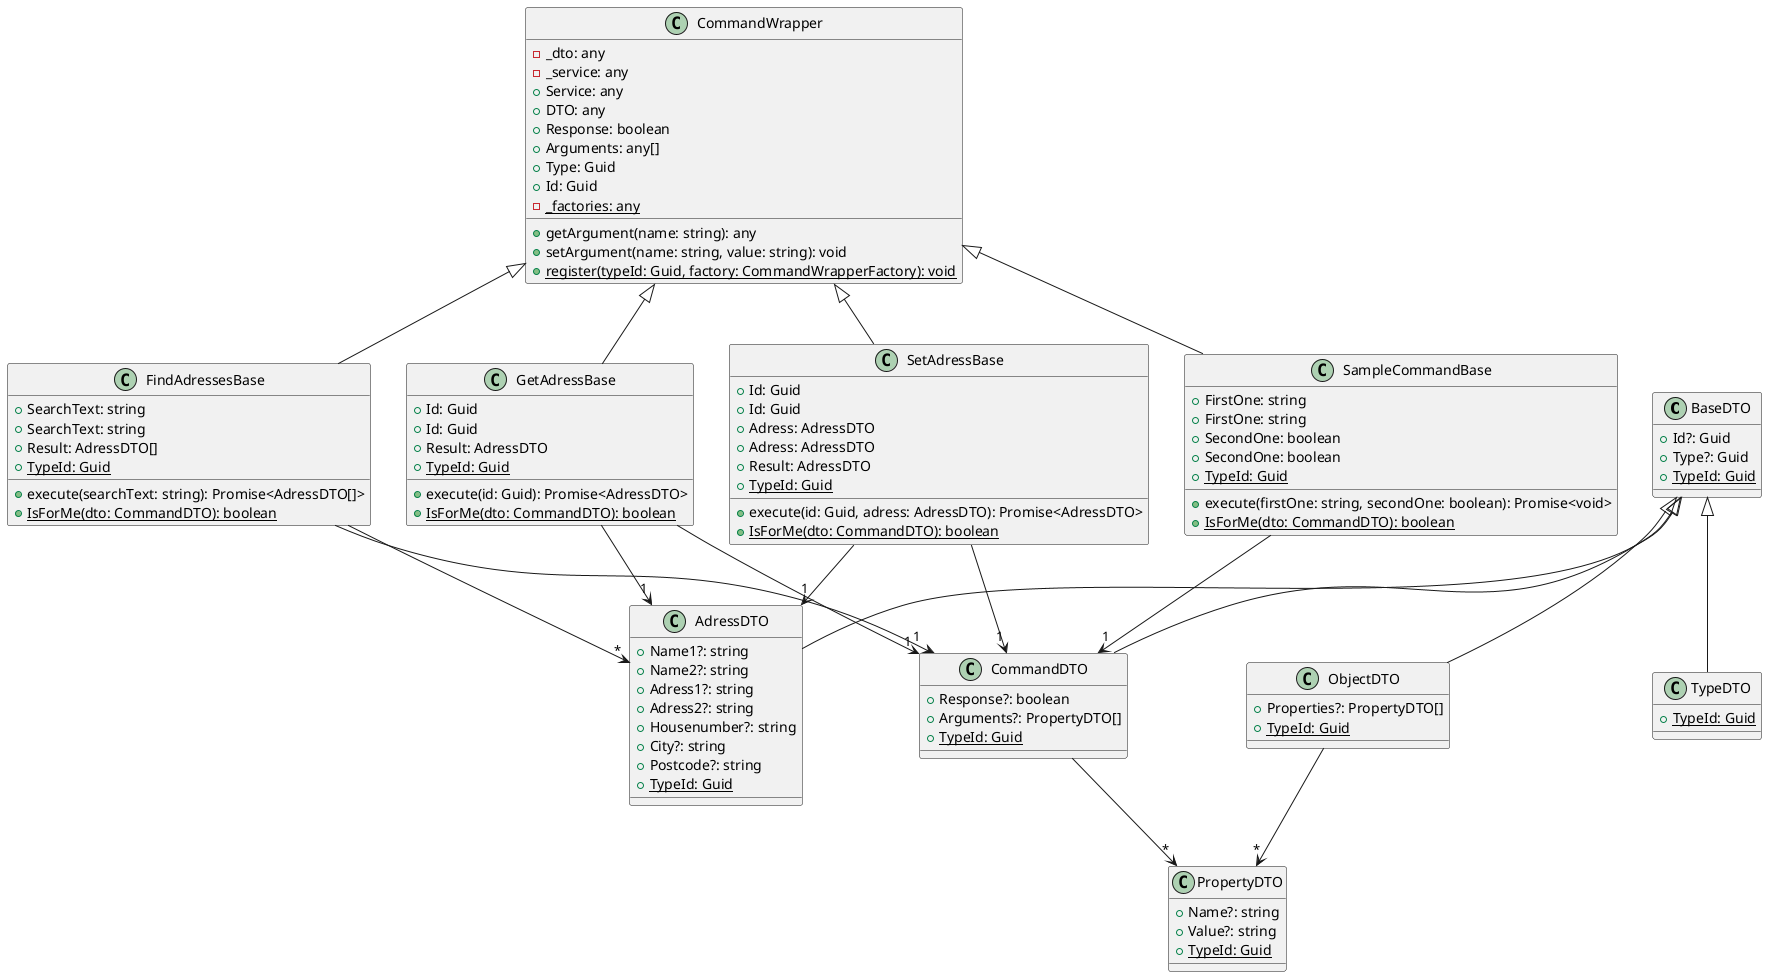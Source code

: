 @startuml
class BaseDTO {
    +Id?: Guid
    +Type?: Guid
    +{static} TypeId: Guid
}
class AdressDTO extends BaseDTO {
    +Name1?: string
    +Name2?: string
    +Adress1?: string
    +Adress2?: string
    +Housenumber?: string
    +City?: string
    +Postcode?: string
    +{static} TypeId: Guid
}
class PropertyDTO {
    +Name?: string
    +Value?: string
    +{static} TypeId: Guid
}
class CommandDTO extends BaseDTO {
    +Response?: boolean
    +Arguments?: PropertyDTO[]
    +{static} TypeId: Guid
}
class CommandWrapper {
    -_dto: any
    -_service: any
    +Service: any
    +DTO: any
    +Response: boolean
    +Arguments: any[]
    +Type: Guid
    +Id: Guid
    +getArgument(name: string): any
    +setArgument(name: string, value: string): void
    -{static} _factories: any
    +{static} register(typeId: Guid, factory: CommandWrapperFactory): void
}
class FindAdressesBase extends CommandWrapper {
    +SearchText: string
    +SearchText: string
    +Result: AdressDTO[]
    +execute(searchText: string): Promise<AdressDTO[]>
    +{static} TypeId: Guid
    +{static} IsForMe(dto: CommandDTO): boolean
}
class GetAdressBase extends CommandWrapper {
    +Id: Guid
    +Id: Guid
    +Result: AdressDTO
    +execute(id: Guid): Promise<AdressDTO>
    +{static} TypeId: Guid
    +{static} IsForMe(dto: CommandDTO): boolean
}
class ObjectDTO extends BaseDTO {
    +Properties?: PropertyDTO[]
    +{static} TypeId: Guid
}
class SampleCommandBase extends CommandWrapper {
    +FirstOne: string
    +FirstOne: string
    +SecondOne: boolean
    +SecondOne: boolean
    +execute(firstOne: string, secondOne: boolean): Promise<void>
    +{static} TypeId: Guid
    +{static} IsForMe(dto: CommandDTO): boolean
}
class SetAdressBase extends CommandWrapper {
    +Id: Guid
    +Id: Guid
    +Adress: AdressDTO
    +Adress: AdressDTO
    +Result: AdressDTO
    +execute(id: Guid, adress: AdressDTO): Promise<AdressDTO>
    +{static} TypeId: Guid
    +{static} IsForMe(dto: CommandDTO): boolean
}
class TypeDTO extends BaseDTO {
    +{static} TypeId: Guid
}
CommandDTO --> "*" PropertyDTO
FindAdressesBase --> "*" AdressDTO
FindAdressesBase --> "1" CommandDTO
GetAdressBase --> "1" AdressDTO
GetAdressBase --> "1" CommandDTO
ObjectDTO --> "*" PropertyDTO
SampleCommandBase --> "1" CommandDTO
SetAdressBase --> "1" AdressDTO
SetAdressBase --> "1" CommandDTO
@enduml